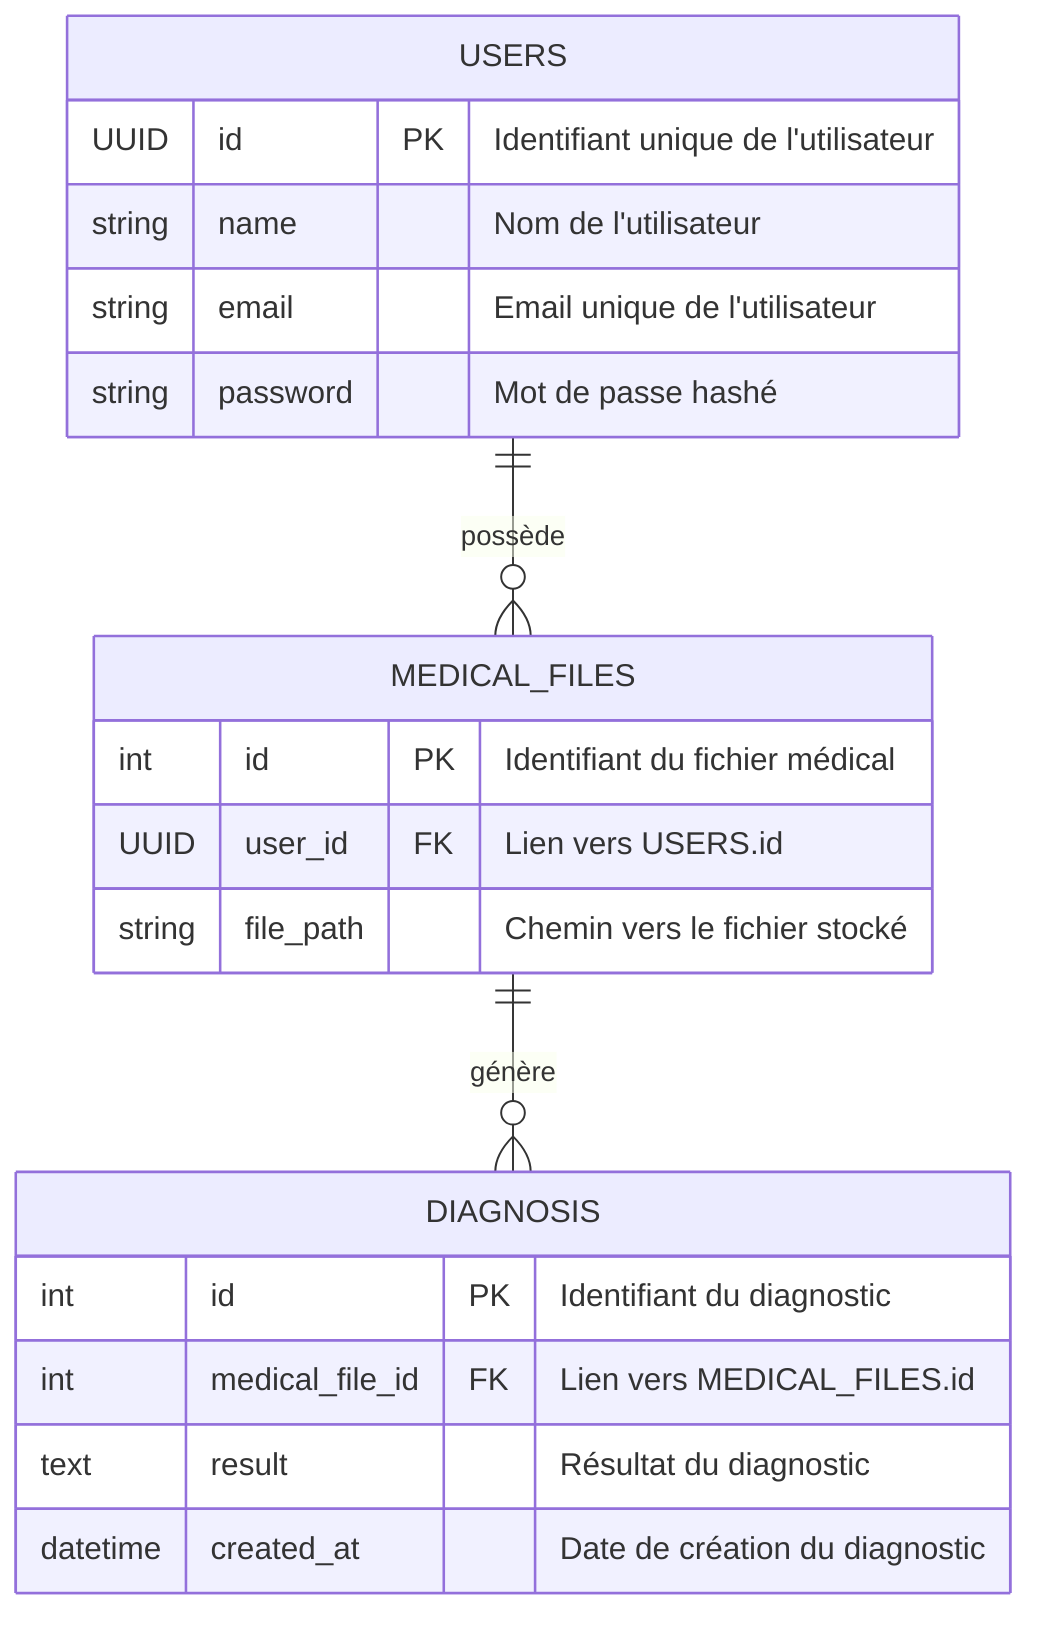 erDiagram
    USERS {
        UUID id PK "Identifiant unique de l'utilisateur"
        string name "Nom de l'utilisateur"
        string email "Email unique de l'utilisateur"
        string password "Mot de passe hashé"
    }

    MEDICAL_FILES {
        int id PK "Identifiant du fichier médical"
        UUID user_id FK "Lien vers USERS.id"
        string file_path "Chemin vers le fichier stocké"
    }

    DIAGNOSIS {
        int id PK "Identifiant du diagnostic"
        int medical_file_id FK "Lien vers MEDICAL_FILES.id"
        text result "Résultat du diagnostic"
        datetime created_at "Date de création du diagnostic"
    }

    USERS ||--o{ MEDICAL_FILES : possède
    MEDICAL_FILES ||--o{ DIAGNOSIS : génère